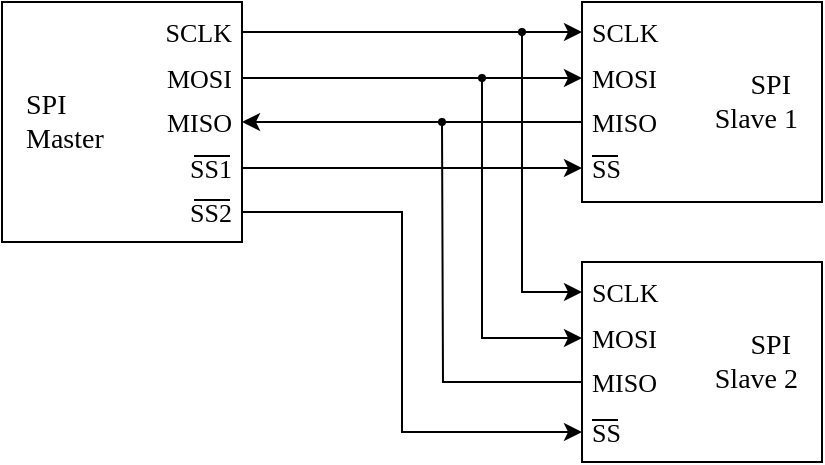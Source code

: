 <mxfile version="28.0.4" pages="2">
  <diagram name="Page-1" id="7yphObp8OOG0fiFmaJ_P">
    <mxGraphModel dx="1426" dy="848" grid="1" gridSize="10" guides="1" tooltips="1" connect="1" arrows="1" fold="1" page="1" pageScale="1" pageWidth="850" pageHeight="1100" math="0" shadow="0">
      <root>
        <mxCell id="0" />
        <mxCell id="1" parent="0" />
        <mxCell id="0iQaOlDrw7B0axlIAuWK-1" value="&lt;font style=&quot;font-size: 14px;&quot; face=&quot;NewsGotT&quot;&gt;SPI&amp;nbsp;&lt;/font&gt;&lt;div&gt;&lt;font style=&quot;font-size: 14px;&quot; face=&quot;NewsGotT&quot;&gt;Master&lt;/font&gt;&lt;/div&gt;" style="whiteSpace=wrap;html=1;aspect=fixed;align=left;spacingLeft=10;" parent="1" vertex="1">
          <mxGeometry x="120" y="200" width="120" height="120" as="geometry" />
        </mxCell>
        <mxCell id="zT9dVeJ8zqCNwV7vYhC6-11" style="edgeStyle=orthogonalEdgeStyle;rounded=0;orthogonalLoop=1;jettySize=auto;html=1;entryX=0;entryY=0.5;entryDx=0;entryDy=0;" parent="1" source="0iQaOlDrw7B0axlIAuWK-2" target="0OobNvX2q_f2O8ku1s9S-2" edge="1">
          <mxGeometry relative="1" as="geometry" />
        </mxCell>
        <mxCell id="0iQaOlDrw7B0axlIAuWK-2" value="SCLK" style="text;html=1;align=right;verticalAlign=middle;whiteSpace=wrap;rounded=0;fontFamily=NewsGotT;fontSize=13;spacing=0;spacingRight=5;spacingLeft=0;" parent="1" vertex="1">
          <mxGeometry x="180" y="200" width="60" height="30" as="geometry" />
        </mxCell>
        <mxCell id="zT9dVeJ8zqCNwV7vYhC6-12" style="edgeStyle=orthogonalEdgeStyle;rounded=0;orthogonalLoop=1;jettySize=auto;html=1;entryX=0;entryY=0.5;entryDx=0;entryDy=0;" parent="1" source="0iQaOlDrw7B0axlIAuWK-3" target="0OobNvX2q_f2O8ku1s9S-3" edge="1">
          <mxGeometry relative="1" as="geometry" />
        </mxCell>
        <mxCell id="0iQaOlDrw7B0axlIAuWK-3" value="MOSI" style="text;html=1;align=right;verticalAlign=middle;whiteSpace=wrap;rounded=0;fontFamily=NewsGotT;fontSize=13;spacing=0;spacingRight=5;spacingLeft=0;" parent="1" vertex="1">
          <mxGeometry x="180" y="223" width="60" height="30" as="geometry" />
        </mxCell>
        <mxCell id="zT9dVeJ8zqCNwV7vYhC6-13" style="edgeStyle=orthogonalEdgeStyle;rounded=0;orthogonalLoop=1;jettySize=auto;html=1;exitX=0;exitY=0.5;exitDx=0;exitDy=0;" parent="1" source="0OobNvX2q_f2O8ku1s9S-4" target="0iQaOlDrw7B0axlIAuWK-4" edge="1">
          <mxGeometry relative="1" as="geometry" />
        </mxCell>
        <mxCell id="0iQaOlDrw7B0axlIAuWK-4" value="MISO" style="text;html=1;align=right;verticalAlign=middle;whiteSpace=wrap;rounded=0;fontFamily=NewsGotT;fontSize=13;spacing=0;spacingRight=5;spacingLeft=0;" parent="1" vertex="1">
          <mxGeometry x="180" y="245" width="60" height="30" as="geometry" />
        </mxCell>
        <mxCell id="G165wiSNwGeTuhBuiejz-1" value="" style="group" parent="1" vertex="1" connectable="0">
          <mxGeometry x="180" y="268" width="60" height="30" as="geometry" />
        </mxCell>
        <mxCell id="G165wiSNwGeTuhBuiejz-2" value="SS1" style="text;html=1;align=right;verticalAlign=middle;whiteSpace=wrap;rounded=0;fontFamily=NewsGotT;fontSize=13;spacing=0;spacingRight=5;spacingLeft=0;" parent="G165wiSNwGeTuhBuiejz-1" vertex="1">
          <mxGeometry width="60" height="30" as="geometry" />
        </mxCell>
        <mxCell id="G165wiSNwGeTuhBuiejz-3" value="" style="endArrow=none;html=1;rounded=0;" parent="G165wiSNwGeTuhBuiejz-1" edge="1">
          <mxGeometry width="50" height="50" relative="1" as="geometry">
            <mxPoint x="36" y="9" as="sourcePoint" />
            <mxPoint x="54" y="9" as="targetPoint" />
          </mxGeometry>
        </mxCell>
        <mxCell id="G165wiSNwGeTuhBuiejz-4" value="" style="group" parent="1" vertex="1" connectable="0">
          <mxGeometry x="180" y="290" width="60" height="30" as="geometry" />
        </mxCell>
        <mxCell id="G165wiSNwGeTuhBuiejz-5" value="SS2" style="text;html=1;align=right;verticalAlign=middle;whiteSpace=wrap;rounded=0;fontFamily=NewsGotT;fontSize=13;spacing=0;spacingRight=5;spacingLeft=0;" parent="G165wiSNwGeTuhBuiejz-4" vertex="1">
          <mxGeometry width="60" height="30" as="geometry" />
        </mxCell>
        <mxCell id="G165wiSNwGeTuhBuiejz-6" value="" style="endArrow=none;html=1;rounded=0;" parent="G165wiSNwGeTuhBuiejz-4" edge="1">
          <mxGeometry width="50" height="50" relative="1" as="geometry">
            <mxPoint x="36" y="9" as="sourcePoint" />
            <mxPoint x="54" y="9" as="targetPoint" />
          </mxGeometry>
        </mxCell>
        <mxCell id="0OobNvX2q_f2O8ku1s9S-1" value="&lt;font face=&quot;NewsGotT&quot; style=&quot;font-size: 14px;&quot;&gt;SPI&amp;nbsp;&lt;/font&gt;&lt;div&gt;&lt;font face=&quot;NewsGotT&quot; style=&quot;font-size: 14px;&quot;&gt;Slave 1&lt;/font&gt;&lt;/div&gt;" style="whiteSpace=wrap;html=1;align=right;spacingLeft=0;spacingRight=10;" parent="1" vertex="1">
          <mxGeometry x="410" y="200" width="120" height="100" as="geometry" />
        </mxCell>
        <mxCell id="0OobNvX2q_f2O8ku1s9S-2" value="SCLK" style="text;html=1;align=left;verticalAlign=middle;whiteSpace=wrap;rounded=0;fontFamily=NewsGotT;fontSize=13;spacing=0;spacingRight=5;spacingLeft=5;" parent="1" vertex="1">
          <mxGeometry x="410" y="200" width="60" height="30" as="geometry" />
        </mxCell>
        <mxCell id="0OobNvX2q_f2O8ku1s9S-3" value="MOSI" style="text;html=1;align=left;verticalAlign=middle;whiteSpace=wrap;rounded=0;fontFamily=NewsGotT;fontSize=13;spacing=0;spacingRight=5;spacingLeft=5;" parent="1" vertex="1">
          <mxGeometry x="410" y="223" width="60" height="30" as="geometry" />
        </mxCell>
        <mxCell id="0OobNvX2q_f2O8ku1s9S-4" value="MISO" style="text;html=1;align=left;verticalAlign=middle;whiteSpace=wrap;rounded=0;fontFamily=NewsGotT;fontSize=13;spacing=0;spacingRight=5;spacingLeft=5;" parent="1" vertex="1">
          <mxGeometry x="410" y="245" width="60" height="30" as="geometry" />
        </mxCell>
        <mxCell id="zT9dVeJ8zqCNwV7vYhC6-1" value="" style="group" parent="1" vertex="1" connectable="0">
          <mxGeometry x="410" y="268" width="60" height="30" as="geometry" />
        </mxCell>
        <mxCell id="zT9dVeJ8zqCNwV7vYhC6-2" value="SS" style="text;html=1;align=left;verticalAlign=middle;whiteSpace=wrap;rounded=0;fontFamily=NewsGotT;fontSize=13;spacing=0;spacingRight=5;spacingLeft=5;" parent="zT9dVeJ8zqCNwV7vYhC6-1" vertex="1">
          <mxGeometry width="60" height="30" as="geometry" />
        </mxCell>
        <mxCell id="zT9dVeJ8zqCNwV7vYhC6-3" value="" style="endArrow=none;html=1;rounded=0;" parent="zT9dVeJ8zqCNwV7vYhC6-1" edge="1">
          <mxGeometry width="50" height="50" relative="1" as="geometry">
            <mxPoint x="5" y="9" as="sourcePoint" />
            <mxPoint x="18" y="9" as="targetPoint" />
          </mxGeometry>
        </mxCell>
        <mxCell id="zT9dVeJ8zqCNwV7vYhC6-4" value="&lt;font face=&quot;NewsGotT&quot; style=&quot;font-size: 14px;&quot;&gt;SPI&amp;nbsp;&lt;/font&gt;&lt;div&gt;&lt;font face=&quot;NewsGotT&quot; style=&quot;font-size: 14px;&quot;&gt;Slave 2&lt;/font&gt;&lt;/div&gt;" style="whiteSpace=wrap;html=1;align=right;spacingLeft=0;spacingRight=10;" parent="1" vertex="1">
          <mxGeometry x="410" y="330" width="120" height="100" as="geometry" />
        </mxCell>
        <mxCell id="zT9dVeJ8zqCNwV7vYhC6-5" value="SCLK" style="text;html=1;align=left;verticalAlign=middle;whiteSpace=wrap;rounded=0;fontFamily=NewsGotT;fontSize=13;spacing=0;spacingRight=5;spacingLeft=5;" parent="1" vertex="1">
          <mxGeometry x="410" y="330" width="60" height="30" as="geometry" />
        </mxCell>
        <mxCell id="zT9dVeJ8zqCNwV7vYhC6-6" value="MOSI" style="text;html=1;align=left;verticalAlign=middle;whiteSpace=wrap;rounded=0;fontFamily=NewsGotT;fontSize=13;spacing=0;spacingRight=5;spacingLeft=5;" parent="1" vertex="1">
          <mxGeometry x="410" y="353" width="60" height="30" as="geometry" />
        </mxCell>
        <mxCell id="zT9dVeJ8zqCNwV7vYhC6-18" style="edgeStyle=orthogonalEdgeStyle;rounded=0;orthogonalLoop=1;jettySize=auto;html=1;exitX=0;exitY=0.5;exitDx=0;exitDy=0;endArrow=oval;endFill=1;targetPerimeterSpacing=0;endSize=3;" parent="1" source="zT9dVeJ8zqCNwV7vYhC6-7" edge="1">
          <mxGeometry relative="1" as="geometry">
            <mxPoint x="340" y="260" as="targetPoint" />
          </mxGeometry>
        </mxCell>
        <mxCell id="zT9dVeJ8zqCNwV7vYhC6-7" value="MISO" style="text;html=1;align=left;verticalAlign=middle;whiteSpace=wrap;rounded=0;fontFamily=NewsGotT;fontSize=13;spacing=0;spacingRight=5;spacingLeft=5;" parent="1" vertex="1">
          <mxGeometry x="410" y="375" width="60" height="30" as="geometry" />
        </mxCell>
        <mxCell id="zT9dVeJ8zqCNwV7vYhC6-8" value="" style="group" parent="1" vertex="1" connectable="0">
          <mxGeometry x="410" y="400" width="60" height="30" as="geometry" />
        </mxCell>
        <mxCell id="zT9dVeJ8zqCNwV7vYhC6-9" value="SS" style="text;html=1;align=left;verticalAlign=middle;whiteSpace=wrap;rounded=0;fontFamily=NewsGotT;fontSize=13;spacing=0;spacingRight=5;spacingLeft=5;" parent="zT9dVeJ8zqCNwV7vYhC6-8" vertex="1">
          <mxGeometry width="60" height="30" as="geometry" />
        </mxCell>
        <mxCell id="zT9dVeJ8zqCNwV7vYhC6-10" value="" style="endArrow=none;html=1;rounded=0;" parent="zT9dVeJ8zqCNwV7vYhC6-8" edge="1">
          <mxGeometry width="50" height="50" relative="1" as="geometry">
            <mxPoint x="5" y="9" as="sourcePoint" />
            <mxPoint x="18" y="9" as="targetPoint" />
          </mxGeometry>
        </mxCell>
        <mxCell id="zT9dVeJ8zqCNwV7vYhC6-14" style="edgeStyle=orthogonalEdgeStyle;rounded=0;orthogonalLoop=1;jettySize=auto;html=1;entryX=0;entryY=0.5;entryDx=0;entryDy=0;" parent="1" source="G165wiSNwGeTuhBuiejz-2" target="zT9dVeJ8zqCNwV7vYhC6-2" edge="1">
          <mxGeometry relative="1" as="geometry" />
        </mxCell>
        <mxCell id="zT9dVeJ8zqCNwV7vYhC6-16" value="" style="endArrow=classic;html=1;rounded=0;entryX=0;entryY=0.5;entryDx=0;entryDy=0;movable=1;resizable=1;rotatable=1;deletable=1;editable=1;locked=0;connectable=1;startFill=1;snapToPoint=0;anchorPointDirection=1;ignoreEdge=0;startArrow=oval;startSize=3;" parent="1" target="zT9dVeJ8zqCNwV7vYhC6-6" edge="1">
          <mxGeometry width="50" height="50" relative="1" as="geometry">
            <mxPoint x="360" y="238" as="sourcePoint" />
            <mxPoint x="410" y="370" as="targetPoint" />
            <Array as="points">
              <mxPoint x="360" y="368" />
            </Array>
          </mxGeometry>
        </mxCell>
        <mxCell id="zT9dVeJ8zqCNwV7vYhC6-17" value="" style="endArrow=classic;html=1;rounded=0;entryX=0;entryY=0.5;entryDx=0;entryDy=0;movable=1;resizable=1;rotatable=1;deletable=1;editable=1;locked=0;connectable=1;startFill=1;snapToPoint=0;anchorPointDirection=1;ignoreEdge=0;startArrow=oval;startSize=3;" parent="1" target="zT9dVeJ8zqCNwV7vYhC6-5" edge="1">
          <mxGeometry width="50" height="50" relative="1" as="geometry">
            <mxPoint x="380" y="215" as="sourcePoint" />
            <mxPoint x="420" y="348" as="targetPoint" />
            <Array as="points">
              <mxPoint x="380" y="345" />
            </Array>
          </mxGeometry>
        </mxCell>
        <mxCell id="zT9dVeJ8zqCNwV7vYhC6-19" style="edgeStyle=orthogonalEdgeStyle;rounded=0;orthogonalLoop=1;jettySize=auto;html=1;entryX=0;entryY=0.5;entryDx=0;entryDy=0;" parent="1" source="G165wiSNwGeTuhBuiejz-5" target="zT9dVeJ8zqCNwV7vYhC6-9" edge="1">
          <mxGeometry relative="1" as="geometry">
            <Array as="points">
              <mxPoint x="320" y="305" />
              <mxPoint x="320" y="415" />
            </Array>
          </mxGeometry>
        </mxCell>
      </root>
    </mxGraphModel>
  </diagram>
  <diagram id="hFZ6irdLD2lwAfSsnN2s" name="Page-2">
    <mxGraphModel dx="44" dy="26" grid="1" gridSize="1" guides="1" tooltips="1" connect="1" arrows="1" fold="1" page="1" pageScale="1" pageWidth="850" pageHeight="1100" math="0" shadow="0">
      <root>
        <mxCell id="0" />
        <mxCell id="1" parent="0" />
        <mxCell id="fWY48iosHxRzfSmcSnQQ-2" value="" style="group" vertex="1" connectable="0" parent="1">
          <mxGeometry x="270" y="310" width="60" height="30" as="geometry" />
        </mxCell>
        <mxCell id="fWY48iosHxRzfSmcSnQQ-1" value="SS" style="text;html=1;align=left;verticalAlign=middle;whiteSpace=wrap;rounded=0;fontFamily=NewsGotT;fontSize=13;spacing=0;spacingRight=5;spacingLeft=5;" vertex="1" parent="fWY48iosHxRzfSmcSnQQ-2">
          <mxGeometry width="60" height="30" as="geometry" />
        </mxCell>
        <mxCell id="XrxOuWKvNWxTukgMGTXj-2" value="" style="endArrow=none;html=1;rounded=0;" edge="1" parent="fWY48iosHxRzfSmcSnQQ-2">
          <mxGeometry width="50" height="50" relative="1" as="geometry">
            <mxPoint x="5" y="9" as="sourcePoint" />
            <mxPoint x="18" y="9" as="targetPoint" />
          </mxGeometry>
        </mxCell>
      </root>
    </mxGraphModel>
  </diagram>
</mxfile>
